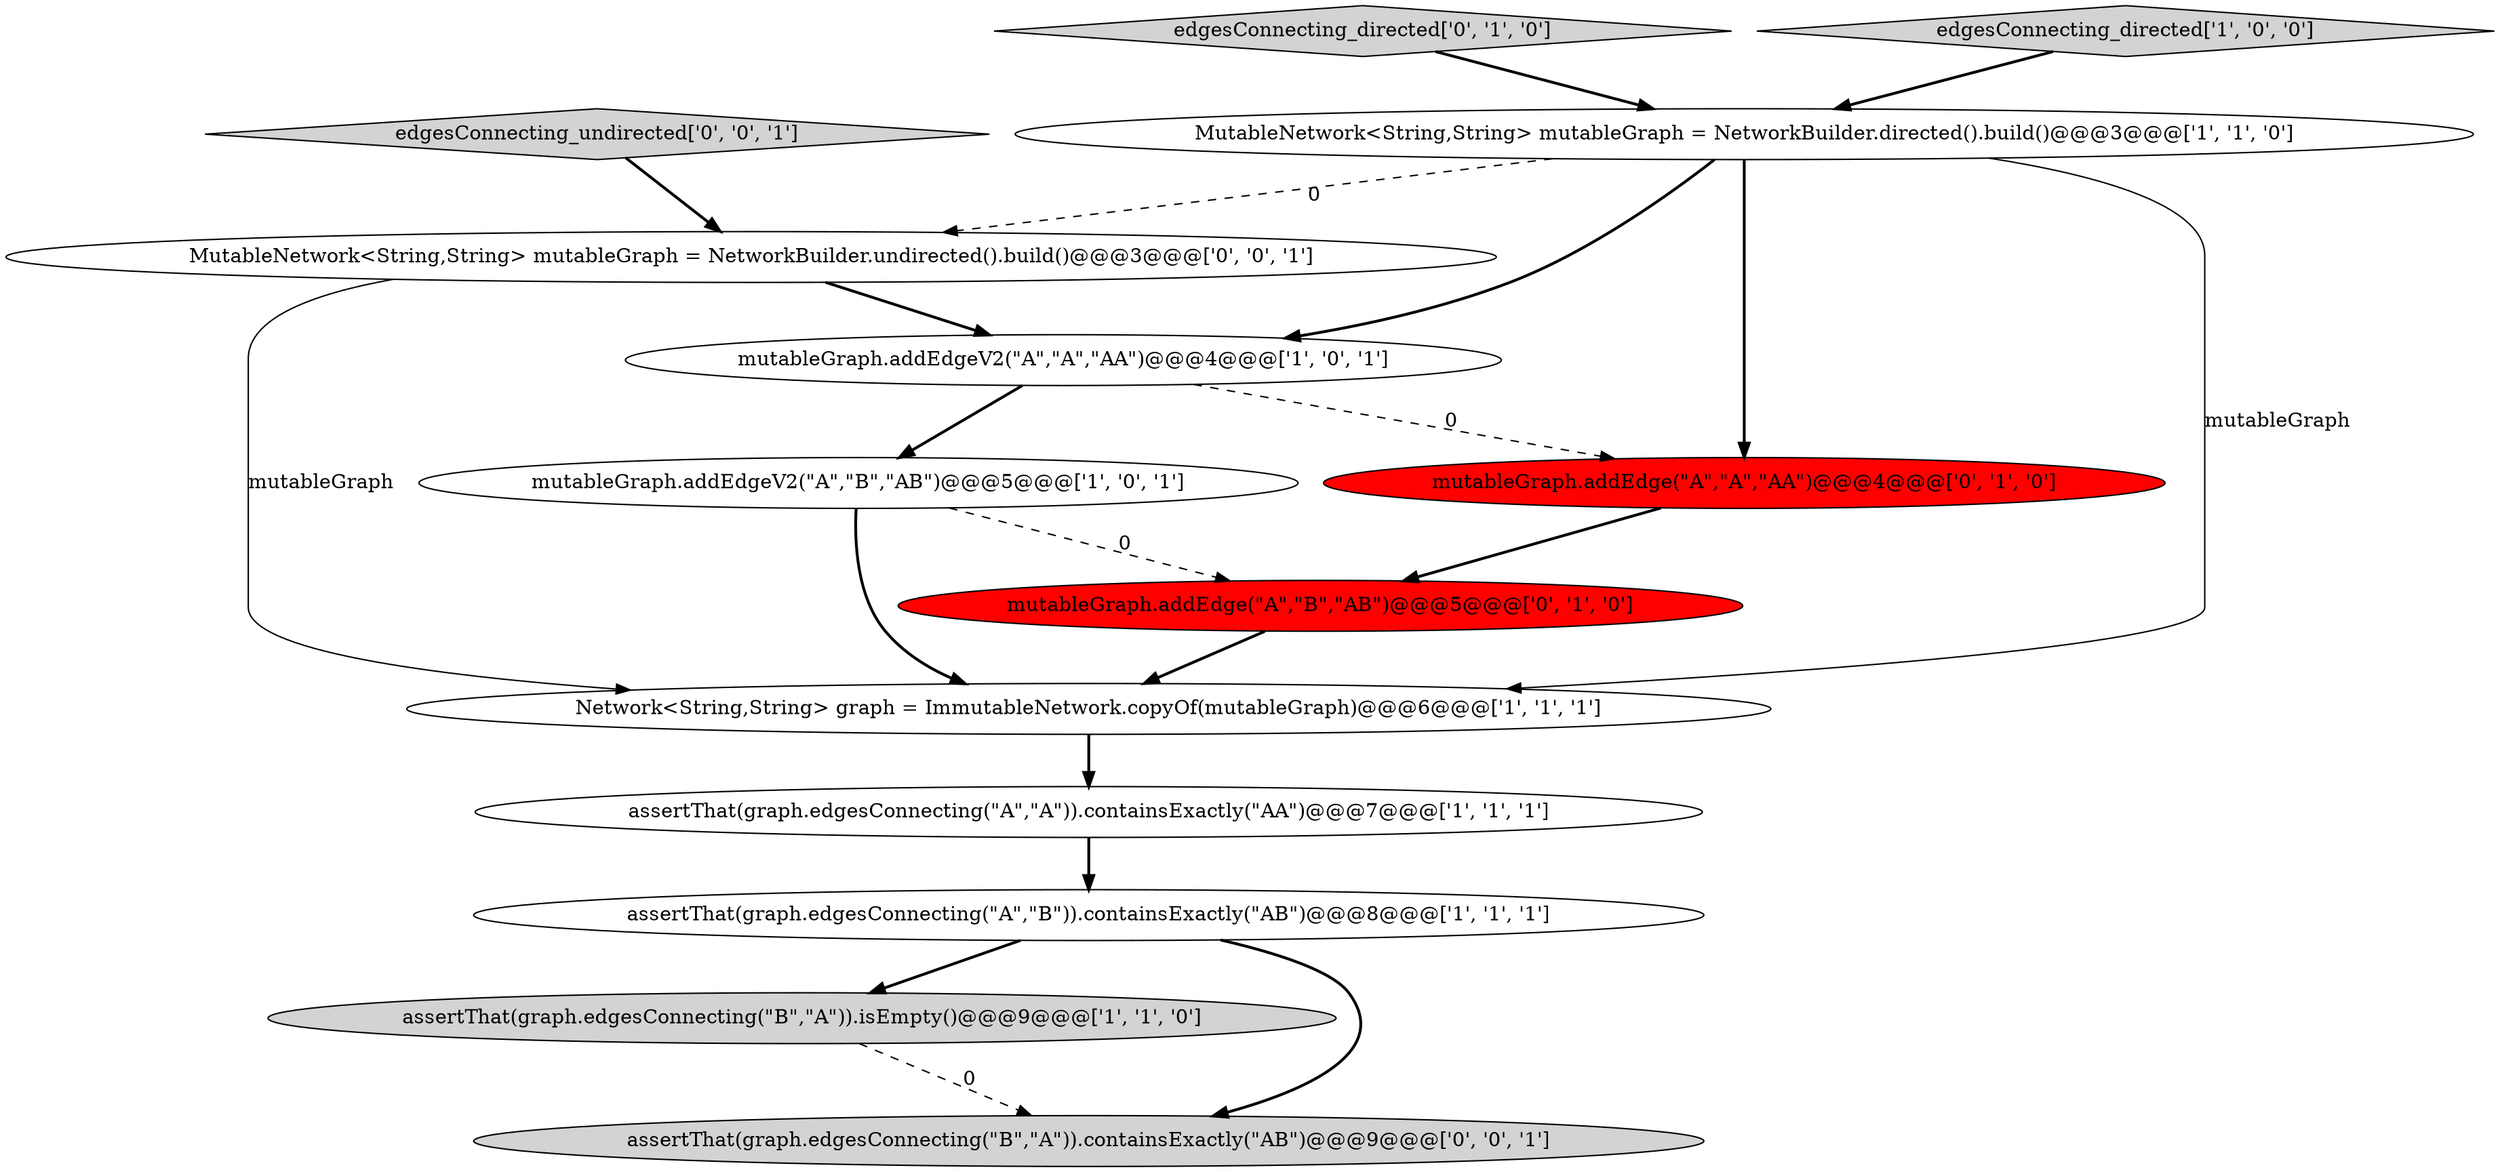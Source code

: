 digraph {
3 [style = filled, label = "mutableGraph.addEdgeV2(\"A\",\"A\",\"AA\")@@@4@@@['1', '0', '1']", fillcolor = white, shape = ellipse image = "AAA0AAABBB1BBB"];
7 [style = filled, label = "assertThat(graph.edgesConnecting(\"B\",\"A\")).isEmpty()@@@9@@@['1', '1', '0']", fillcolor = lightgray, shape = ellipse image = "AAA0AAABBB1BBB"];
2 [style = filled, label = "assertThat(graph.edgesConnecting(\"A\",\"B\")).containsExactly(\"AB\")@@@8@@@['1', '1', '1']", fillcolor = white, shape = ellipse image = "AAA0AAABBB1BBB"];
12 [style = filled, label = "edgesConnecting_undirected['0', '0', '1']", fillcolor = lightgray, shape = diamond image = "AAA0AAABBB3BBB"];
5 [style = filled, label = "MutableNetwork<String,String> mutableGraph = NetworkBuilder.directed().build()@@@3@@@['1', '1', '0']", fillcolor = white, shape = ellipse image = "AAA0AAABBB1BBB"];
1 [style = filled, label = "assertThat(graph.edgesConnecting(\"A\",\"A\")).containsExactly(\"AA\")@@@7@@@['1', '1', '1']", fillcolor = white, shape = ellipse image = "AAA0AAABBB1BBB"];
6 [style = filled, label = "Network<String,String> graph = ImmutableNetwork.copyOf(mutableGraph)@@@6@@@['1', '1', '1']", fillcolor = white, shape = ellipse image = "AAA0AAABBB1BBB"];
11 [style = filled, label = "MutableNetwork<String,String> mutableGraph = NetworkBuilder.undirected().build()@@@3@@@['0', '0', '1']", fillcolor = white, shape = ellipse image = "AAA0AAABBB3BBB"];
9 [style = filled, label = "edgesConnecting_directed['0', '1', '0']", fillcolor = lightgray, shape = diamond image = "AAA0AAABBB2BBB"];
0 [style = filled, label = "mutableGraph.addEdgeV2(\"A\",\"B\",\"AB\")@@@5@@@['1', '0', '1']", fillcolor = white, shape = ellipse image = "AAA0AAABBB1BBB"];
8 [style = filled, label = "mutableGraph.addEdge(\"A\",\"A\",\"AA\")@@@4@@@['0', '1', '0']", fillcolor = red, shape = ellipse image = "AAA1AAABBB2BBB"];
13 [style = filled, label = "assertThat(graph.edgesConnecting(\"B\",\"A\")).containsExactly(\"AB\")@@@9@@@['0', '0', '1']", fillcolor = lightgray, shape = ellipse image = "AAA0AAABBB3BBB"];
4 [style = filled, label = "edgesConnecting_directed['1', '0', '0']", fillcolor = lightgray, shape = diamond image = "AAA0AAABBB1BBB"];
10 [style = filled, label = "mutableGraph.addEdge(\"A\",\"B\",\"AB\")@@@5@@@['0', '1', '0']", fillcolor = red, shape = ellipse image = "AAA1AAABBB2BBB"];
9->5 [style = bold, label=""];
5->3 [style = bold, label=""];
3->8 [style = dashed, label="0"];
6->1 [style = bold, label=""];
5->8 [style = bold, label=""];
8->10 [style = bold, label=""];
1->2 [style = bold, label=""];
2->7 [style = bold, label=""];
0->10 [style = dashed, label="0"];
5->11 [style = dashed, label="0"];
11->3 [style = bold, label=""];
0->6 [style = bold, label=""];
4->5 [style = bold, label=""];
10->6 [style = bold, label=""];
5->6 [style = solid, label="mutableGraph"];
3->0 [style = bold, label=""];
7->13 [style = dashed, label="0"];
2->13 [style = bold, label=""];
12->11 [style = bold, label=""];
11->6 [style = solid, label="mutableGraph"];
}
